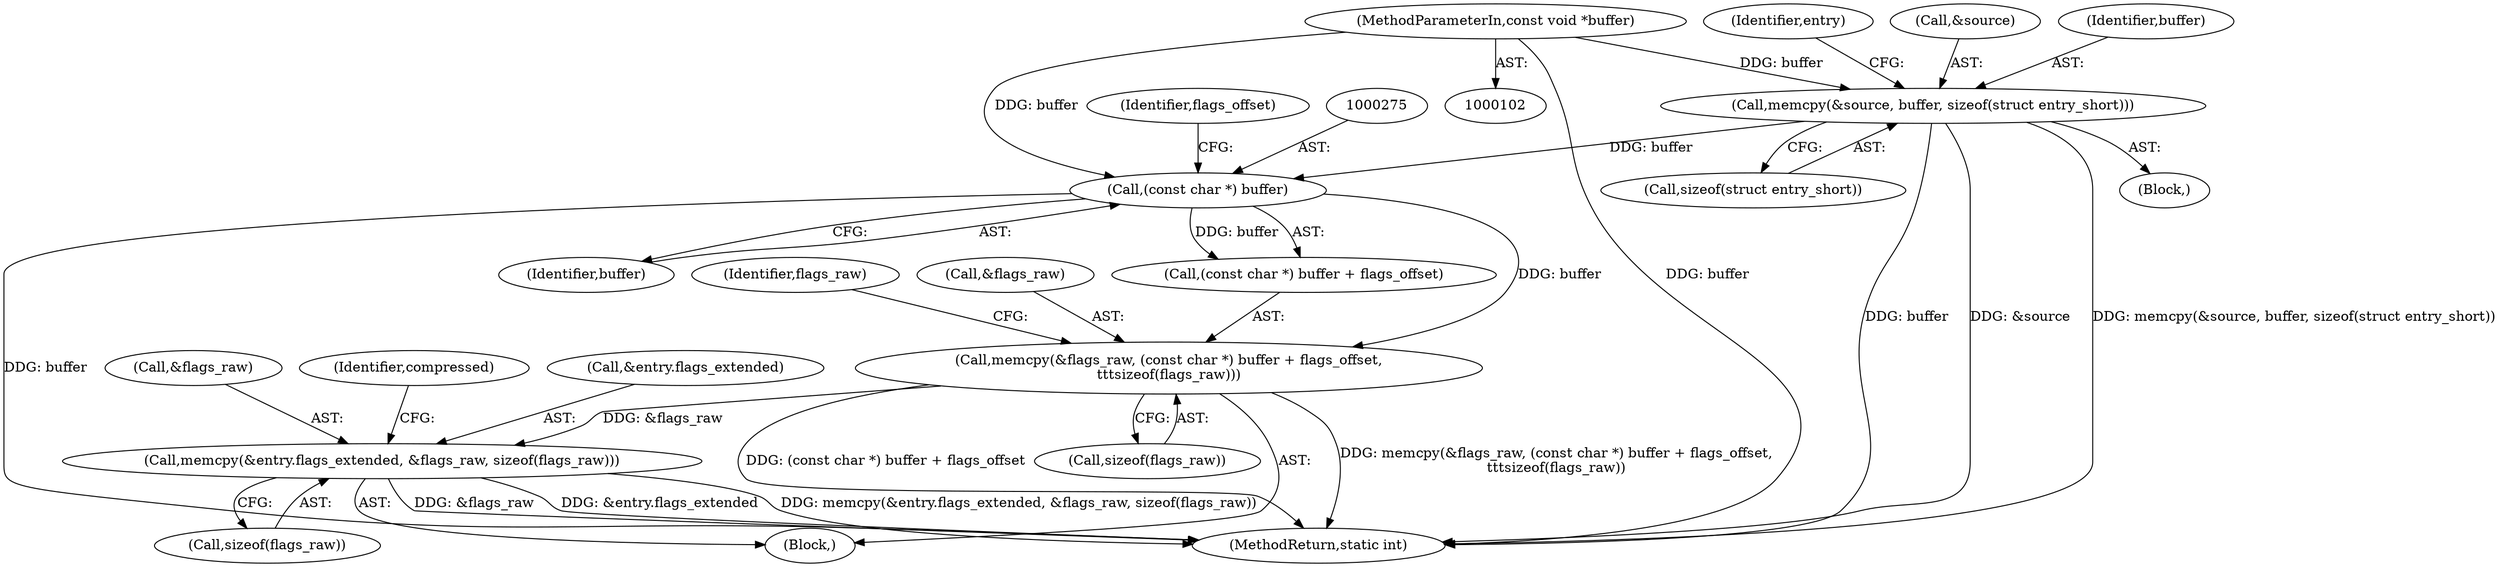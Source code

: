digraph "0_libgit2_3207ddb0103543da8ad2139ec6539f590f9900c1@API" {
"1000270" [label="(Call,memcpy(&flags_raw, (const char *) buffer + flags_offset,\n\t\t\tsizeof(flags_raw)))"];
"1000274" [label="(Call,(const char *) buffer)"];
"1000138" [label="(Call,memcpy(&source, buffer, sizeof(struct entry_short)))"];
"1000106" [label="(MethodParameterIn,const void *buffer)"];
"1000284" [label="(Call,memcpy(&entry.flags_extended, &flags_raw, sizeof(flags_raw)))"];
"1000267" [label="(Block,)"];
"1000147" [label="(Identifier,entry)"];
"1000109" [label="(Block,)"];
"1000284" [label="(Call,memcpy(&entry.flags_extended, &flags_raw, sizeof(flags_raw)))"];
"1000142" [label="(Call,sizeof(struct entry_short))"];
"1000270" [label="(Call,memcpy(&flags_raw, (const char *) buffer + flags_offset,\n\t\t\tsizeof(flags_raw)))"];
"1000296" [label="(Identifier,compressed)"];
"1000278" [label="(Call,sizeof(flags_raw))"];
"1000291" [label="(Call,sizeof(flags_raw))"];
"1000463" [label="(MethodReturn,static int)"];
"1000138" [label="(Call,memcpy(&source, buffer, sizeof(struct entry_short)))"];
"1000277" [label="(Identifier,flags_offset)"];
"1000285" [label="(Call,&entry.flags_extended)"];
"1000106" [label="(MethodParameterIn,const void *buffer)"];
"1000274" [label="(Call,(const char *) buffer)"];
"1000139" [label="(Call,&source)"];
"1000273" [label="(Call,(const char *) buffer + flags_offset)"];
"1000271" [label="(Call,&flags_raw)"];
"1000289" [label="(Call,&flags_raw)"];
"1000276" [label="(Identifier,buffer)"];
"1000141" [label="(Identifier,buffer)"];
"1000281" [label="(Identifier,flags_raw)"];
"1000270" -> "1000267"  [label="AST: "];
"1000270" -> "1000278"  [label="CFG: "];
"1000271" -> "1000270"  [label="AST: "];
"1000273" -> "1000270"  [label="AST: "];
"1000278" -> "1000270"  [label="AST: "];
"1000281" -> "1000270"  [label="CFG: "];
"1000270" -> "1000463"  [label="DDG: (const char *) buffer + flags_offset"];
"1000270" -> "1000463"  [label="DDG: memcpy(&flags_raw, (const char *) buffer + flags_offset,\n\t\t\tsizeof(flags_raw))"];
"1000274" -> "1000270"  [label="DDG: buffer"];
"1000270" -> "1000284"  [label="DDG: &flags_raw"];
"1000274" -> "1000273"  [label="AST: "];
"1000274" -> "1000276"  [label="CFG: "];
"1000275" -> "1000274"  [label="AST: "];
"1000276" -> "1000274"  [label="AST: "];
"1000277" -> "1000274"  [label="CFG: "];
"1000274" -> "1000463"  [label="DDG: buffer"];
"1000274" -> "1000273"  [label="DDG: buffer"];
"1000138" -> "1000274"  [label="DDG: buffer"];
"1000106" -> "1000274"  [label="DDG: buffer"];
"1000138" -> "1000109"  [label="AST: "];
"1000138" -> "1000142"  [label="CFG: "];
"1000139" -> "1000138"  [label="AST: "];
"1000141" -> "1000138"  [label="AST: "];
"1000142" -> "1000138"  [label="AST: "];
"1000147" -> "1000138"  [label="CFG: "];
"1000138" -> "1000463"  [label="DDG: buffer"];
"1000138" -> "1000463"  [label="DDG: &source"];
"1000138" -> "1000463"  [label="DDG: memcpy(&source, buffer, sizeof(struct entry_short))"];
"1000106" -> "1000138"  [label="DDG: buffer"];
"1000106" -> "1000102"  [label="AST: "];
"1000106" -> "1000463"  [label="DDG: buffer"];
"1000284" -> "1000267"  [label="AST: "];
"1000284" -> "1000291"  [label="CFG: "];
"1000285" -> "1000284"  [label="AST: "];
"1000289" -> "1000284"  [label="AST: "];
"1000291" -> "1000284"  [label="AST: "];
"1000296" -> "1000284"  [label="CFG: "];
"1000284" -> "1000463"  [label="DDG: &entry.flags_extended"];
"1000284" -> "1000463"  [label="DDG: memcpy(&entry.flags_extended, &flags_raw, sizeof(flags_raw))"];
"1000284" -> "1000463"  [label="DDG: &flags_raw"];
}
